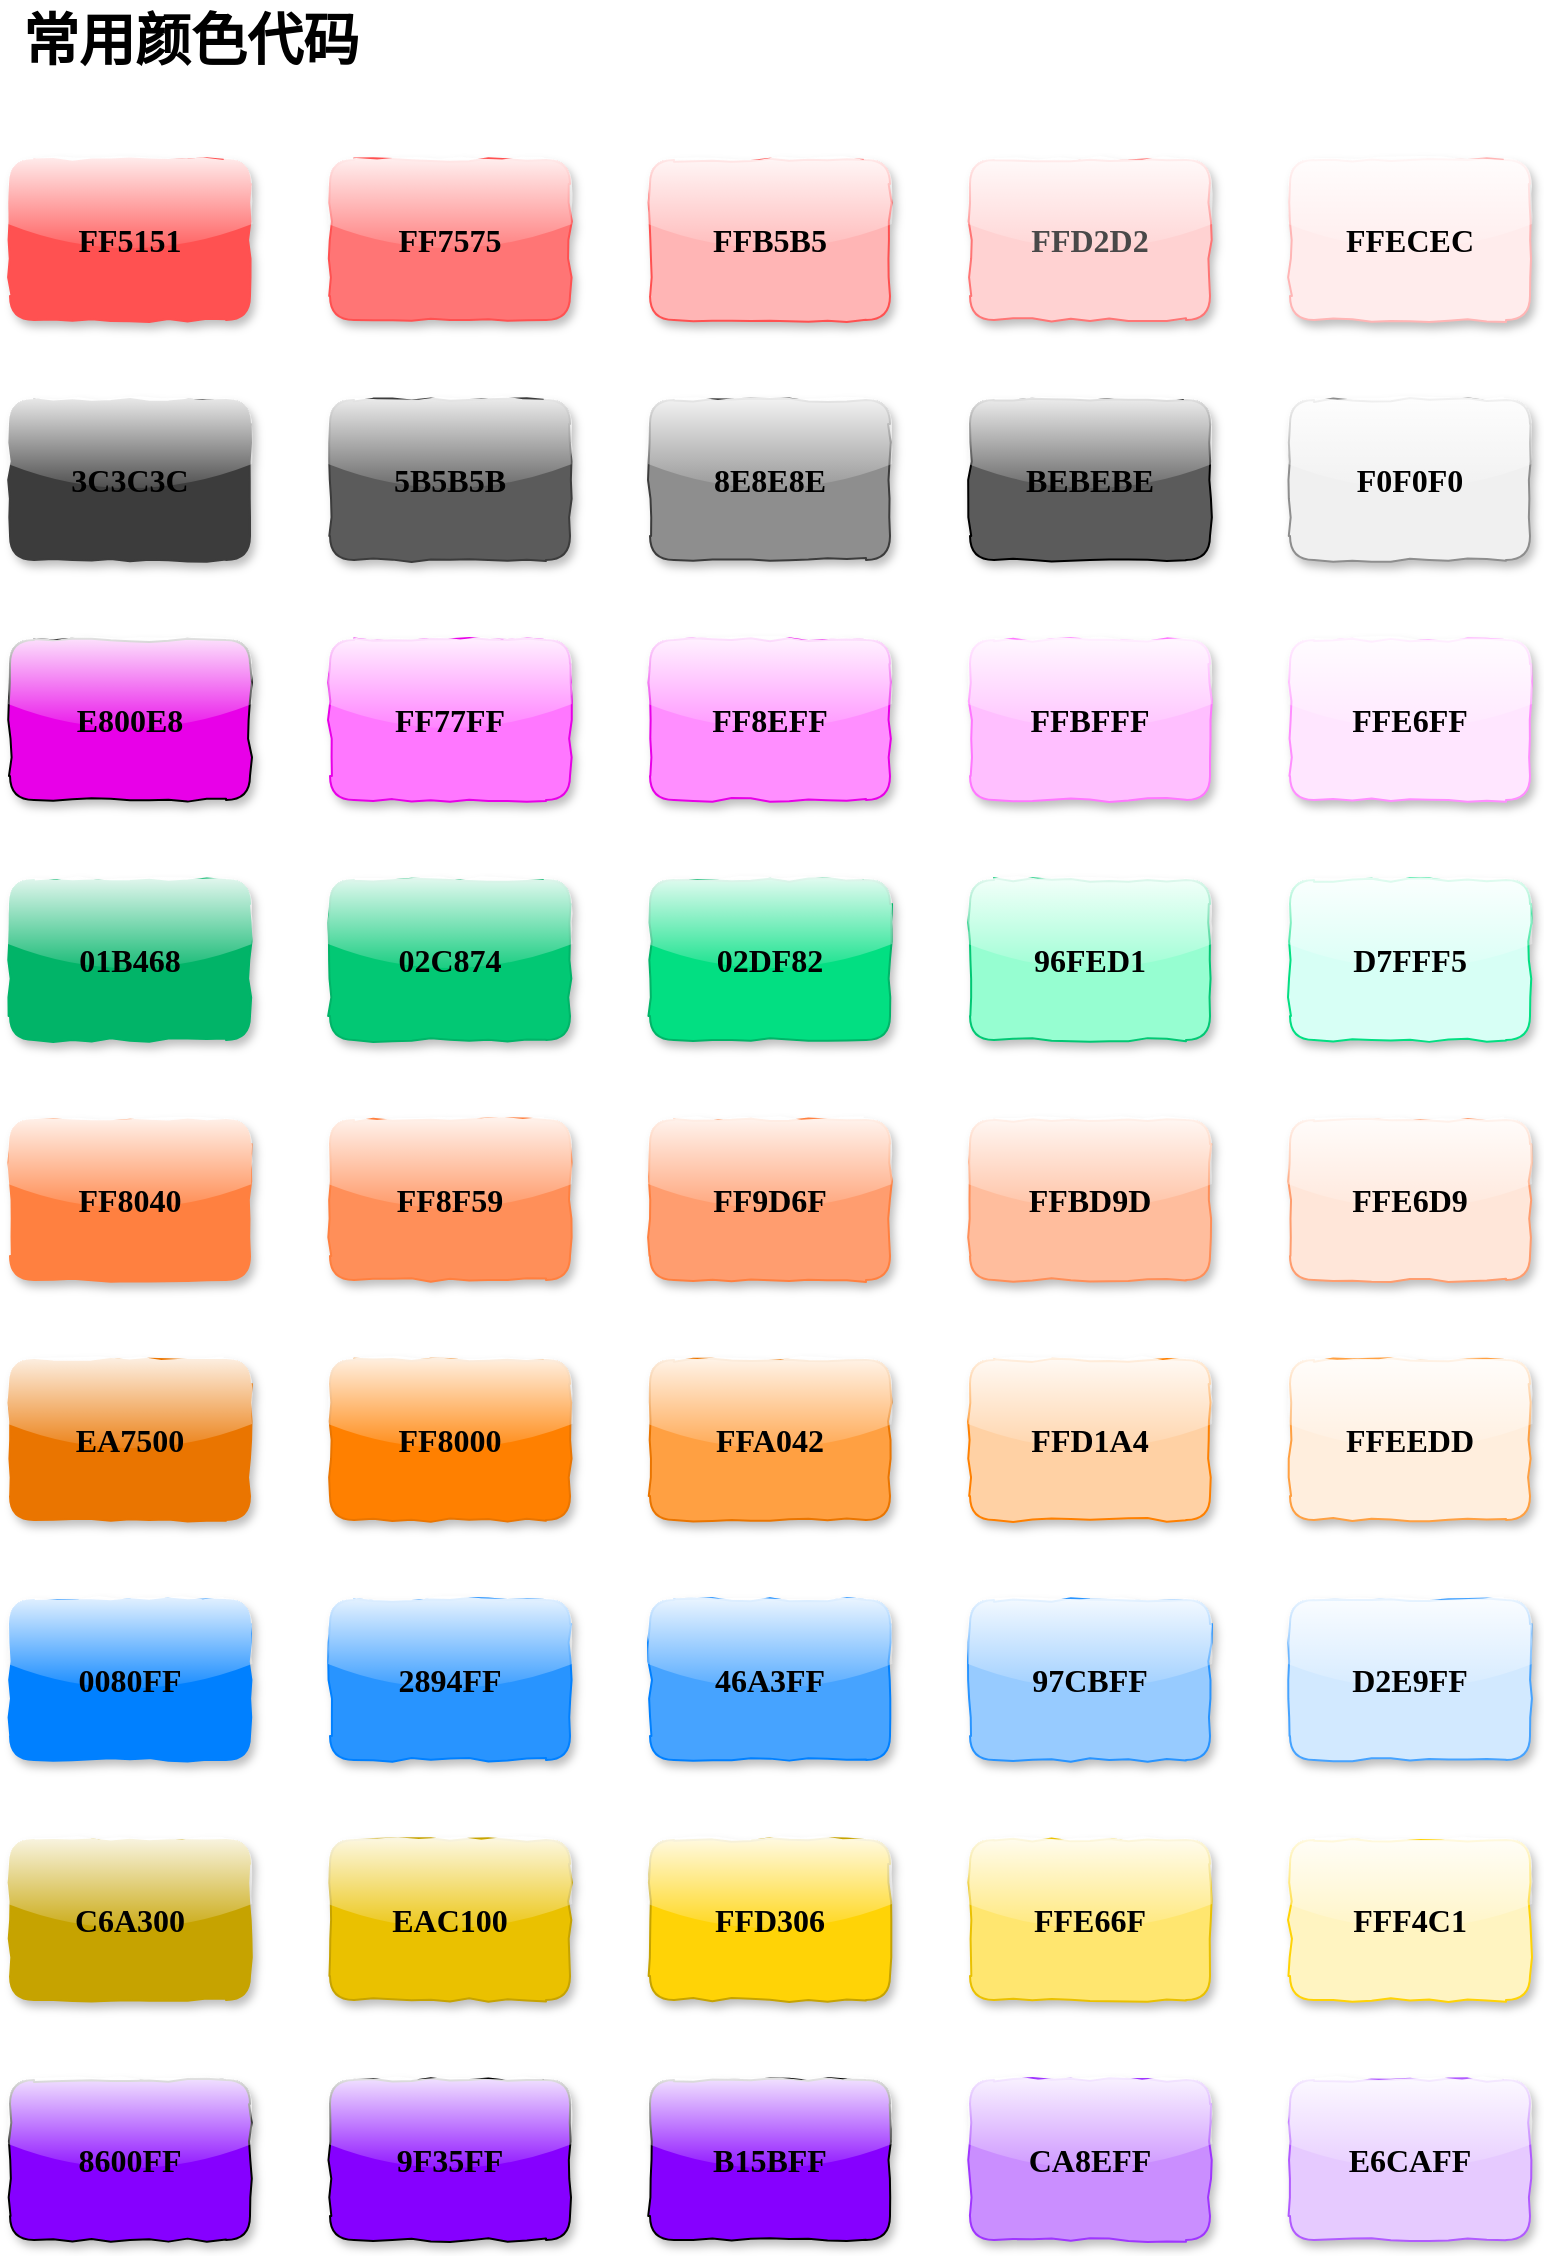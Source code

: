 <mxfile version="14.5.1" type="device"><diagram id="qJx3MESUr1q7judaKmlN" name="第 1 页"><mxGraphModel dx="1422" dy="822" grid="1" gridSize="10" guides="1" tooltips="1" connect="1" arrows="1" fold="1" page="1" pageScale="1" pageWidth="827" pageHeight="1169" math="0" shadow="0"><root><mxCell id="0"/><mxCell id="1" parent="0"/><mxCell id="Naon6n99hg0o_cXwvXM7-2" value="&lt;h1 style=&quot;font-size: 16px;&quot;&gt;&lt;span style=&quot;font-size: 16px;&quot;&gt;&lt;font style=&quot;font-size: 16px;&quot;&gt;FF5151&lt;/font&gt;&lt;/span&gt;&lt;/h1&gt;" style="rounded=1;whiteSpace=wrap;html=1;comic=1;shadow=1;sketch=0;glass=1;fontFamily=Comic Sans MS;fontSize=16;fillColor=#FF5151;strokeColor=#FF5151;" parent="1" vertex="1"><mxGeometry x="40" y="120" width="120" height="80" as="geometry"/></mxCell><mxCell id="Naon6n99hg0o_cXwvXM7-3" value="常用颜色代码" style="text;html=1;align=center;verticalAlign=middle;resizable=0;points=[];autosize=1;fontSize=28;fontFamily=Comic Sans MS;fontStyle=1" parent="1" vertex="1"><mxGeometry x="40" y="40" width="180" height="40" as="geometry"/></mxCell><mxCell id="Naon6n99hg0o_cXwvXM7-5" value="&lt;h1 style=&quot;font-size: 16px&quot;&gt;&lt;span style=&quot;font-size: 16px&quot;&gt;&lt;font style=&quot;font-size: 16px&quot;&gt;FFB5B5&lt;/font&gt;&lt;/span&gt;&lt;/h1&gt;" style="rounded=1;whiteSpace=wrap;html=1;comic=1;shadow=1;sketch=0;glass=1;fontFamily=Comic Sans MS;fontSize=16;fillColor=#FFB5B5;strokeColor=#FF5151;" parent="1" vertex="1"><mxGeometry x="360" y="120" width="120" height="80" as="geometry"/></mxCell><mxCell id="Naon6n99hg0o_cXwvXM7-6" value="&lt;h1 style=&quot;font-size: 16px;&quot;&gt;&lt;span style=&quot;color: rgb(73, 73, 73); font-size: 16px;&quot;&gt;FFD2D2&lt;/span&gt;&lt;br style=&quot;font-size: 16px;&quot;&gt;&lt;/h1&gt;" style="rounded=1;whiteSpace=wrap;html=1;comic=1;shadow=1;sketch=0;glass=1;fontFamily=Comic Sans MS;fontSize=16;fillColor=#FFD2D2;labelBackgroundColor=none;fontStyle=1;strokeColor=#FF7575;" parent="1" vertex="1"><mxGeometry x="520" y="120" width="120" height="80" as="geometry"/></mxCell><mxCell id="Naon6n99hg0o_cXwvXM7-7" value="&lt;h1 style=&quot;font-size: 16px&quot;&gt;&lt;span style=&quot;font-size: 16px&quot;&gt;&lt;font style=&quot;font-size: 16px&quot;&gt;FFECEC&lt;/font&gt;&lt;/span&gt;&lt;/h1&gt;" style="rounded=1;whiteSpace=wrap;html=1;comic=1;shadow=1;sketch=0;glass=1;fontFamily=Comic Sans MS;fontSize=16;fillColor=#FFECEC;strokeColor=#FFB5B5;" parent="1" vertex="1"><mxGeometry x="680" y="120" width="120" height="80" as="geometry"/></mxCell><mxCell id="Naon6n99hg0o_cXwvXM7-13" value="&lt;h1 style=&quot;font-size: 16px&quot;&gt;&lt;span style=&quot;font-size: 16px&quot;&gt;&lt;font style=&quot;font-size: 16px&quot;&gt;3C3C3C&lt;/font&gt;&lt;/span&gt;&lt;/h1&gt;" style="rounded=1;whiteSpace=wrap;html=1;comic=1;shadow=1;sketch=0;glass=1;fontFamily=Comic Sans MS;fontSize=16;fillColor=#3C3C3C;strokeColor=#3C3C3C;" parent="1" vertex="1"><mxGeometry x="40" y="240" width="120" height="80" as="geometry"/></mxCell><mxCell id="Naon6n99hg0o_cXwvXM7-14" value="&lt;h1 style=&quot;font-size: 16px&quot;&gt;5B5B5B&lt;/h1&gt;" style="rounded=1;whiteSpace=wrap;html=1;comic=1;shadow=1;sketch=0;glass=1;fontFamily=Comic Sans MS;fontSize=16;fillColor=#5B5B5B;strokeColor=#3C3C3C;" parent="1" vertex="1"><mxGeometry x="200" y="240" width="120" height="80" as="geometry"/></mxCell><mxCell id="Naon6n99hg0o_cXwvXM7-15" value="&lt;h1 style=&quot;font-size: 16px&quot;&gt;8E8E8E&lt;/h1&gt;" style="rounded=1;whiteSpace=wrap;html=1;comic=1;shadow=1;sketch=0;glass=1;fontFamily=Comic Sans MS;fontSize=16;fillColor=#8E8E8E;strokeColor=#3C3C3C;" parent="1" vertex="1"><mxGeometry x="360" y="240" width="120" height="80" as="geometry"/></mxCell><mxCell id="Naon6n99hg0o_cXwvXM7-16" value="&lt;h1 style=&quot;font-size: 16px&quot;&gt;&lt;span style=&quot;font-size: 16px&quot;&gt;&lt;font style=&quot;font-size: 16px&quot;&gt;BEBEBE&lt;/font&gt;&lt;/span&gt;&lt;/h1&gt;" style="rounded=1;whiteSpace=wrap;html=1;comic=1;shadow=1;sketch=0;glass=1;fontFamily=Comic Sans MS;fontSize=16;fillColor=#5B5B5B;" parent="1" vertex="1"><mxGeometry x="520" y="240" width="120" height="80" as="geometry"/></mxCell><mxCell id="Naon6n99hg0o_cXwvXM7-17" value="&lt;h1 style=&quot;font-size: 16px&quot;&gt;&lt;span style=&quot;font-size: 16px&quot;&gt;&lt;font style=&quot;font-size: 16px&quot;&gt;F0F0F0&lt;/font&gt;&lt;/span&gt;&lt;/h1&gt;" style="rounded=1;whiteSpace=wrap;html=1;comic=1;shadow=1;sketch=0;glass=1;fontFamily=Comic Sans MS;fontSize=16;fillColor=#F0F0F0;strokeColor=#8E8E8E;" parent="1" vertex="1"><mxGeometry x="680" y="240" width="120" height="80" as="geometry"/></mxCell><mxCell id="Naon6n99hg0o_cXwvXM7-18" value="&lt;h1 style=&quot;font-size: 16px;&quot;&gt;&lt;span style=&quot;font-size: 16px;&quot;&gt;E800E8&lt;/span&gt;&lt;br style=&quot;font-size: 16px;&quot;&gt;&lt;/h1&gt;" style="rounded=1;whiteSpace=wrap;html=1;comic=1;shadow=1;sketch=0;glass=1;fontFamily=Comic Sans MS;fontSize=16;labelBackgroundColor=none;fontStyle=1;fillColor=#E800E8;" parent="1" vertex="1"><mxGeometry x="40" y="360" width="120" height="80" as="geometry"/></mxCell><mxCell id="Naon6n99hg0o_cXwvXM7-19" value="&lt;h1 style=&quot;font-size: 16px&quot;&gt;&lt;span style=&quot;font-size: 16px&quot;&gt;&lt;font style=&quot;font-size: 16px&quot;&gt;FF77FF&lt;/font&gt;&lt;/span&gt;&lt;/h1&gt;" style="rounded=1;whiteSpace=wrap;html=1;comic=1;shadow=1;sketch=0;glass=1;fontFamily=Comic Sans MS;fontSize=16;fillColor=#FF77FF;strokeColor=#E800E8;" parent="1" vertex="1"><mxGeometry x="200" y="360" width="120" height="80" as="geometry"/></mxCell><mxCell id="Naon6n99hg0o_cXwvXM7-20" value="&lt;h1 style=&quot;font-size: 16px&quot;&gt;&lt;span style=&quot;font-size: 16px&quot;&gt;&lt;font style=&quot;font-size: 16px&quot;&gt;FF8EFF&lt;/font&gt;&lt;/span&gt;&lt;/h1&gt;" style="rounded=1;whiteSpace=wrap;html=1;comic=1;shadow=1;sketch=0;glass=1;fontFamily=Comic Sans MS;fontSize=16;fillColor=#FF8EFF;strokeColor=#E800E8;" parent="1" vertex="1"><mxGeometry x="360" y="360" width="120" height="80" as="geometry"/></mxCell><mxCell id="Naon6n99hg0o_cXwvXM7-21" value="&lt;h1 style=&quot;font-size: 16px&quot;&gt;&lt;span style=&quot;font-size: 16px&quot;&gt;&lt;font style=&quot;font-size: 16px&quot;&gt;FFBFFF&lt;/font&gt;&lt;/span&gt;&lt;/h1&gt;" style="rounded=1;whiteSpace=wrap;html=1;comic=1;shadow=1;sketch=0;glass=1;fontFamily=Comic Sans MS;fontSize=16;fillColor=#FFBFFF;strokeColor=#FF77FF;" parent="1" vertex="1"><mxGeometry x="520" y="360" width="120" height="80" as="geometry"/></mxCell><mxCell id="Naon6n99hg0o_cXwvXM7-22" value="&lt;h1 style=&quot;font-size: 16px&quot;&gt;&lt;span style=&quot;font-size: 16px&quot;&gt;&lt;font style=&quot;font-size: 16px&quot;&gt;FFE6FF&lt;/font&gt;&lt;/span&gt;&lt;/h1&gt;" style="rounded=1;whiteSpace=wrap;html=1;comic=1;shadow=1;sketch=0;glass=1;fontFamily=Comic Sans MS;fontSize=16;fillColor=#FFE6FF;strokeColor=#FF8EFF;" parent="1" vertex="1"><mxGeometry x="680" y="360" width="120" height="80" as="geometry"/></mxCell><mxCell id="Naon6n99hg0o_cXwvXM7-23" value="&lt;h1 style=&quot;font-size: 16px&quot;&gt;&lt;span style=&quot;font-size: 16px&quot;&gt;&lt;font style=&quot;font-size: 16px&quot;&gt;01B468&lt;/font&gt;&lt;/span&gt;&lt;/h1&gt;" style="rounded=1;whiteSpace=wrap;html=1;comic=1;shadow=1;sketch=0;glass=1;fontFamily=Comic Sans MS;fontSize=16;fillColor=#01B468;strokeColor=#01B468;" parent="1" vertex="1"><mxGeometry x="40" y="480" width="120" height="80" as="geometry"/></mxCell><mxCell id="Naon6n99hg0o_cXwvXM7-24" value="&lt;h1 style=&quot;font-size: 16px&quot;&gt;&lt;span style=&quot;font-size: 16px&quot;&gt;&lt;font style=&quot;font-size: 16px&quot;&gt;02C874&lt;/font&gt;&lt;/span&gt;&lt;/h1&gt;" style="rounded=1;whiteSpace=wrap;html=1;comic=1;shadow=1;sketch=0;glass=1;fontFamily=Comic Sans MS;fontSize=16;fillColor=#02C874;strokeColor=#01B468;" parent="1" vertex="1"><mxGeometry x="200" y="480" width="120" height="80" as="geometry"/></mxCell><mxCell id="Naon6n99hg0o_cXwvXM7-25" value="&lt;h1 style=&quot;font-size: 16px&quot;&gt;&lt;span style=&quot;font-size: 16px&quot;&gt;&lt;font style=&quot;font-size: 16px&quot;&gt;02DF82&lt;/font&gt;&lt;/span&gt;&lt;/h1&gt;" style="rounded=1;whiteSpace=wrap;html=1;comic=1;shadow=1;sketch=0;glass=1;fontFamily=Comic Sans MS;fontSize=16;fillColor=#02DF82;strokeColor=#01B468;" parent="1" vertex="1"><mxGeometry x="360" y="480" width="120" height="80" as="geometry"/></mxCell><mxCell id="Naon6n99hg0o_cXwvXM7-26" value="&lt;h1 style=&quot;font-size: 16px&quot;&gt;&lt;span style=&quot;font-size: 16px&quot;&gt;&lt;font style=&quot;font-size: 16px&quot;&gt;96FED1&lt;/font&gt;&lt;/span&gt;&lt;/h1&gt;" style="rounded=1;whiteSpace=wrap;html=1;comic=1;shadow=1;sketch=0;glass=1;fontFamily=Comic Sans MS;fontSize=16;fillColor=#96FED1;strokeColor=#02C874;" parent="1" vertex="1"><mxGeometry x="520" y="480" width="120" height="80" as="geometry"/></mxCell><mxCell id="Naon6n99hg0o_cXwvXM7-27" value="&lt;h1 style=&quot;font-size: 16px&quot;&gt;&lt;span style=&quot;font-size: 16px&quot;&gt;&lt;font style=&quot;font-size: 16px&quot;&gt;D7FFF5&lt;/font&gt;&lt;/span&gt;&lt;/h1&gt;" style="rounded=1;whiteSpace=wrap;html=1;comic=1;shadow=1;sketch=0;glass=1;fontFamily=Comic Sans MS;fontSize=16;fillColor=#D7FFF5;strokeColor=#02DF82;" parent="1" vertex="1"><mxGeometry x="680" y="480" width="120" height="80" as="geometry"/></mxCell><mxCell id="Naon6n99hg0o_cXwvXM7-28" value="&lt;h1 style=&quot;font-size: 16px&quot;&gt;&lt;span style=&quot;font-size: 16px&quot;&gt;&lt;font style=&quot;font-size: 16px&quot;&gt;FF7575&lt;/font&gt;&lt;/span&gt;&lt;/h1&gt;" style="rounded=1;whiteSpace=wrap;html=1;comic=1;shadow=1;sketch=0;glass=1;fontFamily=Comic Sans MS;fontSize=16;fillColor=#FF7575;strokeColor=#FF5151;" parent="1" vertex="1"><mxGeometry x="200" y="120" width="120" height="80" as="geometry"/></mxCell><mxCell id="Naon6n99hg0o_cXwvXM7-29" value="&lt;h1 style=&quot;font-size: 16px&quot;&gt;&lt;span style=&quot;font-size: 16px&quot;&gt;&lt;font style=&quot;font-size: 16px&quot;&gt;FF8040&lt;/font&gt;&lt;/span&gt;&lt;/h1&gt;" style="rounded=1;whiteSpace=wrap;html=1;comic=1;shadow=1;sketch=0;glass=1;fontFamily=Comic Sans MS;fontSize=16;fillColor=#FF8040;strokeColor=#FF8040;" parent="1" vertex="1"><mxGeometry x="40" y="600" width="120" height="80" as="geometry"/></mxCell><mxCell id="Naon6n99hg0o_cXwvXM7-30" value="&lt;h1 style=&quot;font-size: 16px&quot;&gt;&lt;span style=&quot;font-size: 16px&quot;&gt;&lt;font style=&quot;font-size: 16px&quot;&gt;FF8F59&lt;/font&gt;&lt;/span&gt;&lt;/h1&gt;" style="rounded=1;whiteSpace=wrap;html=1;comic=1;shadow=1;sketch=0;glass=1;fontFamily=Comic Sans MS;fontSize=16;fillColor=#FF8F59;strokeColor=#FF8040;" parent="1" vertex="1"><mxGeometry x="200" y="600" width="120" height="80" as="geometry"/></mxCell><mxCell id="Naon6n99hg0o_cXwvXM7-31" value="&lt;h1 style=&quot;font-size: 16px&quot;&gt;&lt;span style=&quot;font-size: 16px&quot;&gt;&lt;font style=&quot;font-size: 16px&quot;&gt;FF9D6F&lt;/font&gt;&lt;/span&gt;&lt;/h1&gt;" style="rounded=1;whiteSpace=wrap;html=1;comic=1;shadow=1;sketch=0;glass=1;fontFamily=Comic Sans MS;fontSize=16;fillColor=#FF9D6F;strokeColor=#FF8040;" parent="1" vertex="1"><mxGeometry x="360" y="600" width="120" height="80" as="geometry"/></mxCell><mxCell id="Naon6n99hg0o_cXwvXM7-32" value="&lt;h1 style=&quot;font-size: 16px&quot;&gt;&lt;span style=&quot;font-size: 16px&quot;&gt;&lt;font style=&quot;font-size: 16px&quot;&gt;FFBD9D&lt;/font&gt;&lt;/span&gt;&lt;/h1&gt;" style="rounded=1;whiteSpace=wrap;html=1;comic=1;shadow=1;sketch=0;glass=1;fontFamily=Comic Sans MS;fontSize=16;fillColor=#FFBD9D;strokeColor=#FF8F59;" parent="1" vertex="1"><mxGeometry x="520" y="600" width="120" height="80" as="geometry"/></mxCell><mxCell id="Naon6n99hg0o_cXwvXM7-33" value="&lt;h1 style=&quot;font-size: 16px&quot;&gt;&lt;span style=&quot;font-size: 16px&quot;&gt;&lt;font style=&quot;font-size: 16px&quot;&gt;FFE6D9&lt;/font&gt;&lt;/span&gt;&lt;/h1&gt;" style="rounded=1;whiteSpace=wrap;html=1;comic=1;shadow=1;sketch=0;glass=1;fontFamily=Comic Sans MS;fontSize=16;fillColor=#FFE6D9;strokeColor=#FF9D6F;" parent="1" vertex="1"><mxGeometry x="680" y="600" width="120" height="80" as="geometry"/></mxCell><mxCell id="Naon6n99hg0o_cXwvXM7-34" value="&lt;h1 style=&quot;font-size: 16px&quot;&gt;&lt;span style=&quot;font-size: 16px&quot;&gt;&lt;font style=&quot;font-size: 16px&quot;&gt;EA7500&lt;/font&gt;&lt;/span&gt;&lt;/h1&gt;" style="rounded=1;whiteSpace=wrap;html=1;comic=1;shadow=1;sketch=0;glass=1;fontFamily=Comic Sans MS;fontSize=16;fillColor=#EA7500;strokeColor=#EA7500;" parent="1" vertex="1"><mxGeometry x="40" y="720" width="120" height="80" as="geometry"/></mxCell><mxCell id="Naon6n99hg0o_cXwvXM7-35" value="&lt;h1 style=&quot;font-size: 16px&quot;&gt;&lt;span style=&quot;font-size: 16px&quot;&gt;&lt;font style=&quot;font-size: 16px&quot;&gt;FF8000&lt;/font&gt;&lt;/span&gt;&lt;/h1&gt;" style="rounded=1;whiteSpace=wrap;html=1;comic=1;shadow=1;sketch=0;glass=1;fontFamily=Comic Sans MS;fontSize=16;fillColor=#FF8000;strokeColor=#EA7500;" parent="1" vertex="1"><mxGeometry x="200" y="720" width="120" height="80" as="geometry"/></mxCell><mxCell id="Naon6n99hg0o_cXwvXM7-36" value="&lt;h1 style=&quot;font-size: 16px&quot;&gt;&lt;span style=&quot;font-size: 16px&quot;&gt;&lt;font style=&quot;font-size: 16px&quot;&gt;FFA042&lt;/font&gt;&lt;/span&gt;&lt;/h1&gt;" style="rounded=1;whiteSpace=wrap;html=1;comic=1;shadow=1;sketch=0;glass=1;fontFamily=Comic Sans MS;fontSize=16;fillColor=#FFA042;strokeColor=#EA7500;" parent="1" vertex="1"><mxGeometry x="360" y="720" width="120" height="80" as="geometry"/></mxCell><mxCell id="Naon6n99hg0o_cXwvXM7-37" value="&lt;h1 style=&quot;font-size: 16px&quot;&gt;&lt;span style=&quot;font-size: 16px&quot;&gt;&lt;font style=&quot;font-size: 16px&quot;&gt;FFD1A4&lt;/font&gt;&lt;/span&gt;&lt;/h1&gt;" style="rounded=1;whiteSpace=wrap;html=1;comic=1;shadow=1;sketch=0;glass=1;fontFamily=Comic Sans MS;fontSize=16;fillColor=#FFD1A4;strokeColor=#FF8000;" parent="1" vertex="1"><mxGeometry x="520" y="720" width="120" height="80" as="geometry"/></mxCell><mxCell id="Naon6n99hg0o_cXwvXM7-38" value="&lt;h1 style=&quot;font-size: 16px&quot;&gt;&lt;span style=&quot;font-size: 16px&quot;&gt;&lt;font style=&quot;font-size: 16px&quot;&gt;FFEEDD&lt;/font&gt;&lt;/span&gt;&lt;/h1&gt;" style="rounded=1;whiteSpace=wrap;html=1;comic=1;shadow=1;sketch=0;glass=1;fontFamily=Comic Sans MS;fontSize=16;fillColor=#FFEEDD;strokeColor=#FFA042;" parent="1" vertex="1"><mxGeometry x="680" y="720" width="120" height="80" as="geometry"/></mxCell><mxCell id="Naon6n99hg0o_cXwvXM7-39" value="&lt;h1 style=&quot;font-size: 16px&quot;&gt;&lt;span style=&quot;font-size: 16px&quot;&gt;&lt;font style=&quot;font-size: 16px&quot;&gt;0080FF&lt;/font&gt;&lt;/span&gt;&lt;/h1&gt;" style="rounded=1;whiteSpace=wrap;html=1;comic=1;shadow=1;sketch=0;glass=1;fontFamily=Comic Sans MS;fontSize=16;fillColor=#0080FF;strokeColor=#0080FF;" parent="1" vertex="1"><mxGeometry x="40" y="840" width="120" height="80" as="geometry"/></mxCell><mxCell id="Naon6n99hg0o_cXwvXM7-40" value="&lt;h1 style=&quot;font-size: 16px&quot;&gt;&lt;span style=&quot;font-size: 16px&quot;&gt;&lt;font style=&quot;font-size: 16px&quot;&gt;2894FF&lt;/font&gt;&lt;/span&gt;&lt;/h1&gt;" style="rounded=1;whiteSpace=wrap;html=1;comic=1;shadow=1;sketch=0;glass=1;fontFamily=Comic Sans MS;fontSize=16;fillColor=#2894FF;strokeColor=#0080FF;" parent="1" vertex="1"><mxGeometry x="200" y="840" width="120" height="80" as="geometry"/></mxCell><mxCell id="Naon6n99hg0o_cXwvXM7-41" value="&lt;h1 style=&quot;font-size: 16px&quot;&gt;&lt;span style=&quot;font-size: 16px&quot;&gt;&lt;font style=&quot;font-size: 16px&quot;&gt;46A3FF&lt;/font&gt;&lt;/span&gt;&lt;/h1&gt;" style="rounded=1;whiteSpace=wrap;html=1;comic=1;shadow=1;sketch=0;glass=1;fontFamily=Comic Sans MS;fontSize=16;fillColor=#46A3FF;strokeColor=#0080FF;" parent="1" vertex="1"><mxGeometry x="360" y="840" width="120" height="80" as="geometry"/></mxCell><mxCell id="Naon6n99hg0o_cXwvXM7-42" value="&lt;h1 style=&quot;font-size: 16px&quot;&gt;97CBFF&lt;/h1&gt;" style="rounded=1;whiteSpace=wrap;html=1;comic=1;shadow=1;sketch=0;glass=1;fontFamily=Comic Sans MS;fontSize=16;fillColor=#97CBFF;strokeColor=#2894FF;" parent="1" vertex="1"><mxGeometry x="520" y="840" width="120" height="80" as="geometry"/></mxCell><mxCell id="Naon6n99hg0o_cXwvXM7-43" value="&lt;h1 style=&quot;font-size: 16px&quot;&gt;&lt;span style=&quot;font-size: 16px&quot;&gt;&lt;font style=&quot;font-size: 16px&quot;&gt;D2E9FF&lt;/font&gt;&lt;/span&gt;&lt;/h1&gt;" style="rounded=1;whiteSpace=wrap;html=1;comic=1;shadow=1;sketch=0;glass=1;fontFamily=Comic Sans MS;fontSize=16;fillColor=#D2E9FF;strokeColor=#46A3FF;" parent="1" vertex="1"><mxGeometry x="680" y="840" width="120" height="80" as="geometry"/></mxCell><mxCell id="30gJKTe1o9dH3PYVM292-1" value="&lt;h1 style=&quot;font-size: 16px&quot;&gt;C6A300&lt;/h1&gt;" style="rounded=1;whiteSpace=wrap;html=1;comic=1;shadow=1;sketch=0;glass=1;fontFamily=Comic Sans MS;fontSize=16;fillColor=#C6A300;strokeColor=#C6A300;" vertex="1" parent="1"><mxGeometry x="40" y="960" width="120" height="80" as="geometry"/></mxCell><mxCell id="30gJKTe1o9dH3PYVM292-2" value="&lt;h1 style=&quot;font-size: 16px&quot;&gt;&lt;span style=&quot;font-size: 16px&quot;&gt;&lt;font style=&quot;font-size: 16px&quot;&gt;EAC100&lt;/font&gt;&lt;/span&gt;&lt;/h1&gt;" style="rounded=1;whiteSpace=wrap;html=1;comic=1;shadow=1;sketch=0;glass=1;fontFamily=Comic Sans MS;fontSize=16;fillColor=#EAC100;strokeColor=#C6A300;" vertex="1" parent="1"><mxGeometry x="200" y="960" width="120" height="80" as="geometry"/></mxCell><mxCell id="30gJKTe1o9dH3PYVM292-3" value="&lt;h1 style=&quot;font-size: 16px&quot;&gt;&lt;span style=&quot;font-size: 16px&quot;&gt;&lt;font style=&quot;font-size: 16px&quot;&gt;FFD306&lt;/font&gt;&lt;/span&gt;&lt;/h1&gt;" style="rounded=1;whiteSpace=wrap;html=1;comic=1;shadow=1;sketch=0;glass=1;fontFamily=Comic Sans MS;fontSize=16;fillColor=#FFD306;strokeColor=#C6A300;" vertex="1" parent="1"><mxGeometry x="360" y="960" width="120" height="80" as="geometry"/></mxCell><mxCell id="30gJKTe1o9dH3PYVM292-4" value="&lt;h1 style=&quot;font-size: 16px&quot;&gt;FFE66F&lt;/h1&gt;" style="rounded=1;whiteSpace=wrap;html=1;comic=1;shadow=1;sketch=0;glass=1;fontFamily=Comic Sans MS;fontSize=16;fillColor=#FFE66F;strokeColor=#EAC100;" vertex="1" parent="1"><mxGeometry x="520" y="960" width="120" height="80" as="geometry"/></mxCell><mxCell id="30gJKTe1o9dH3PYVM292-5" value="&lt;h1 style=&quot;font-size: 16px&quot;&gt;&lt;span style=&quot;font-size: 16px&quot;&gt;&lt;font style=&quot;font-size: 16px&quot;&gt;FFF4C1&lt;/font&gt;&lt;/span&gt;&lt;/h1&gt;" style="rounded=1;whiteSpace=wrap;html=1;comic=1;shadow=1;sketch=0;glass=1;fontFamily=Comic Sans MS;fontSize=16;fillColor=#FFF4C1;strokeColor=#FFD306;" vertex="1" parent="1"><mxGeometry x="680" y="960" width="120" height="80" as="geometry"/></mxCell><mxCell id="30gJKTe1o9dH3PYVM292-6" value="&lt;h1 style=&quot;font-size: 16px&quot;&gt;8600FF&lt;/h1&gt;" style="rounded=1;whiteSpace=wrap;html=1;comic=1;shadow=1;sketch=0;glass=1;fontFamily=Comic Sans MS;fontSize=16;fillColor=#8600FF;" vertex="1" parent="1"><mxGeometry x="40" y="1080" width="120" height="80" as="geometry"/></mxCell><mxCell id="30gJKTe1o9dH3PYVM292-7" value="&lt;h1 style=&quot;font-size: 16px&quot;&gt;&lt;span style=&quot;font-size: 16px&quot;&gt;&lt;font style=&quot;font-size: 16px&quot;&gt;9F35FF&lt;/font&gt;&lt;/span&gt;&lt;/h1&gt;" style="rounded=1;whiteSpace=wrap;html=1;comic=1;shadow=1;sketch=0;glass=1;fontFamily=Comic Sans MS;fontSize=16;fillColor=#8600FF;" vertex="1" parent="1"><mxGeometry x="200" y="1080" width="120" height="80" as="geometry"/></mxCell><mxCell id="30gJKTe1o9dH3PYVM292-8" value="&lt;h1 style=&quot;font-size: 16px&quot;&gt;&lt;span style=&quot;font-size: 16px&quot;&gt;&lt;font style=&quot;font-size: 16px&quot;&gt;B15BFF&lt;/font&gt;&lt;/span&gt;&lt;/h1&gt;" style="rounded=1;whiteSpace=wrap;html=1;comic=1;shadow=1;sketch=0;glass=1;fontFamily=Comic Sans MS;fontSize=16;fillColor=#8600FF;" vertex="1" parent="1"><mxGeometry x="360" y="1080" width="120" height="80" as="geometry"/></mxCell><mxCell id="30gJKTe1o9dH3PYVM292-9" value="&lt;h1 style=&quot;font-size: 16px&quot;&gt;CA8EFF&lt;/h1&gt;" style="rounded=1;whiteSpace=wrap;html=1;comic=1;shadow=1;sketch=0;glass=1;fontFamily=Comic Sans MS;fontSize=16;fillColor=#CA8EFF;strokeColor=#9F35FF;" vertex="1" parent="1"><mxGeometry x="520" y="1080" width="120" height="80" as="geometry"/></mxCell><mxCell id="30gJKTe1o9dH3PYVM292-10" value="&lt;h1 style=&quot;font-size: 16px&quot;&gt;&lt;span style=&quot;font-size: 16px&quot;&gt;&lt;font style=&quot;font-size: 16px&quot;&gt;E6CAFF&lt;/font&gt;&lt;/span&gt;&lt;/h1&gt;" style="rounded=1;whiteSpace=wrap;html=1;comic=1;shadow=1;sketch=0;glass=1;fontFamily=Comic Sans MS;fontSize=16;fillColor=#E6CAFF;strokeColor=#B15BFF;" vertex="1" parent="1"><mxGeometry x="680" y="1080" width="120" height="80" as="geometry"/></mxCell></root></mxGraphModel></diagram></mxfile>